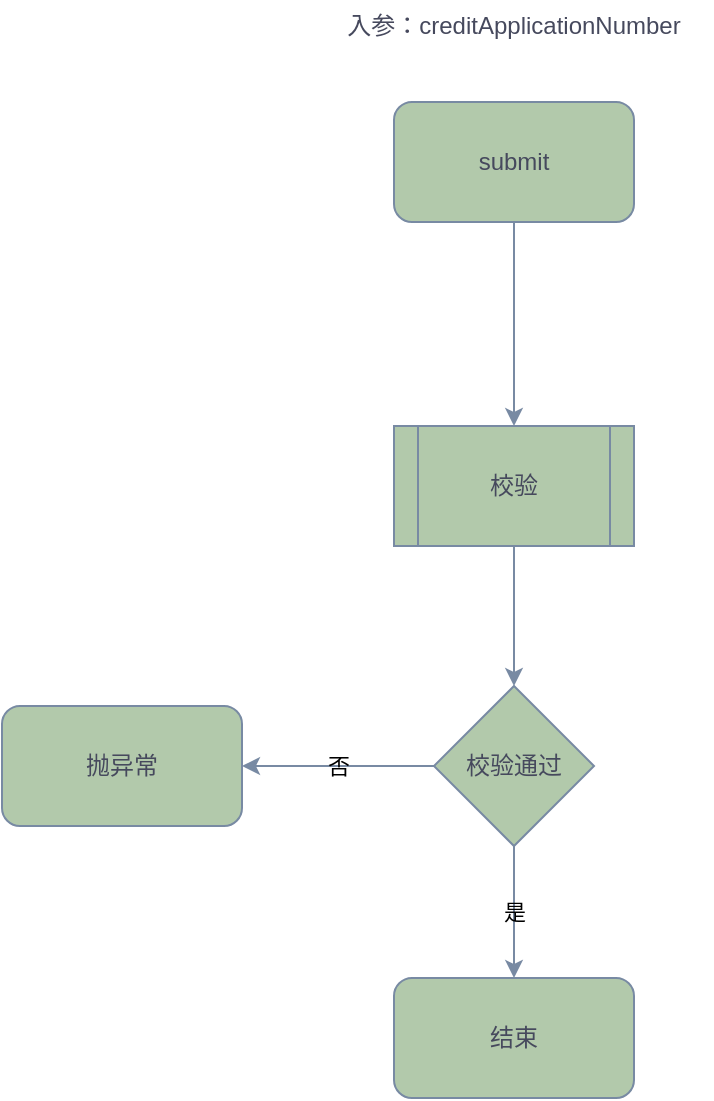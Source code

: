 <mxfile version="20.8.14" type="github">
  <diagram name="Page-1" id="QTnfMynulflLVA0IjACa">
    <mxGraphModel dx="1834" dy="1108" grid="0" gridSize="10" guides="1" tooltips="1" connect="1" arrows="1" fold="1" page="0" pageScale="1" pageWidth="827" pageHeight="1169" math="0" shadow="0">
      <root>
        <mxCell id="0" />
        <mxCell id="1" parent="0" />
        <mxCell id="c72uq0GTuiKc_WwMszSH-5" style="edgeStyle=orthogonalEdgeStyle;rounded=0;orthogonalLoop=1;jettySize=auto;html=1;exitX=0.5;exitY=1;exitDx=0;exitDy=0;labelBackgroundColor=none;strokeColor=#788AA3;fontColor=default;" edge="1" parent="1" source="c72uq0GTuiKc_WwMszSH-1" target="c72uq0GTuiKc_WwMszSH-4">
          <mxGeometry relative="1" as="geometry" />
        </mxCell>
        <mxCell id="c72uq0GTuiKc_WwMszSH-1" value="submit" style="rounded=1;whiteSpace=wrap;html=1;labelBackgroundColor=none;fillColor=#B2C9AB;strokeColor=#788AA3;fontColor=#46495D;" vertex="1" parent="1">
          <mxGeometry x="147" y="-118" width="120" height="60" as="geometry" />
        </mxCell>
        <mxCell id="c72uq0GTuiKc_WwMszSH-2" value="入参：creditApplicationNumber" style="text;html=1;strokeColor=none;fillColor=none;align=center;verticalAlign=middle;whiteSpace=wrap;rounded=0;labelBackgroundColor=none;fontColor=#46495D;" vertex="1" parent="1">
          <mxGeometry x="108" y="-169" width="198" height="26" as="geometry" />
        </mxCell>
        <mxCell id="c72uq0GTuiKc_WwMszSH-7" value="" style="edgeStyle=orthogonalEdgeStyle;rounded=0;orthogonalLoop=1;jettySize=auto;html=1;labelBackgroundColor=none;strokeColor=#788AA3;fontColor=default;" edge="1" parent="1" source="c72uq0GTuiKc_WwMszSH-4" target="c72uq0GTuiKc_WwMszSH-6">
          <mxGeometry relative="1" as="geometry" />
        </mxCell>
        <mxCell id="c72uq0GTuiKc_WwMszSH-4" value="校验" style="shape=process;whiteSpace=wrap;html=1;backgroundOutline=1;labelBackgroundColor=none;fillColor=#B2C9AB;strokeColor=#788AA3;fontColor=#46495D;" vertex="1" parent="1">
          <mxGeometry x="147" y="44" width="120" height="60" as="geometry" />
        </mxCell>
        <mxCell id="c72uq0GTuiKc_WwMszSH-9" value="否" style="edgeStyle=orthogonalEdgeStyle;rounded=0;orthogonalLoop=1;jettySize=auto;html=1;exitX=0;exitY=0.5;exitDx=0;exitDy=0;entryX=1;entryY=0.5;entryDx=0;entryDy=0;labelBackgroundColor=none;strokeColor=#788AA3;fontColor=default;" edge="1" parent="1" source="c72uq0GTuiKc_WwMszSH-6" target="c72uq0GTuiKc_WwMszSH-8">
          <mxGeometry relative="1" as="geometry" />
        </mxCell>
        <mxCell id="c72uq0GTuiKc_WwMszSH-11" value="是" style="edgeStyle=orthogonalEdgeStyle;rounded=0;orthogonalLoop=1;jettySize=auto;html=1;exitX=0.5;exitY=1;exitDx=0;exitDy=0;labelBackgroundColor=none;strokeColor=#788AA3;fontColor=default;" edge="1" parent="1" source="c72uq0GTuiKc_WwMszSH-6" target="c72uq0GTuiKc_WwMszSH-10">
          <mxGeometry relative="1" as="geometry" />
        </mxCell>
        <mxCell id="c72uq0GTuiKc_WwMszSH-6" value="校验通过" style="rhombus;whiteSpace=wrap;html=1;labelBackgroundColor=none;fillColor=#B2C9AB;strokeColor=#788AA3;fontColor=#46495D;" vertex="1" parent="1">
          <mxGeometry x="167" y="174" width="80" height="80" as="geometry" />
        </mxCell>
        <mxCell id="c72uq0GTuiKc_WwMszSH-8" value="抛异常" style="rounded=1;whiteSpace=wrap;html=1;labelBackgroundColor=none;fillColor=#B2C9AB;strokeColor=#788AA3;fontColor=#46495D;" vertex="1" parent="1">
          <mxGeometry x="-49" y="184" width="120" height="60" as="geometry" />
        </mxCell>
        <mxCell id="c72uq0GTuiKc_WwMszSH-10" value="结束" style="rounded=1;whiteSpace=wrap;html=1;labelBackgroundColor=none;fillColor=#B2C9AB;strokeColor=#788AA3;fontColor=#46495D;" vertex="1" parent="1">
          <mxGeometry x="147" y="320" width="120" height="60" as="geometry" />
        </mxCell>
      </root>
    </mxGraphModel>
  </diagram>
</mxfile>
